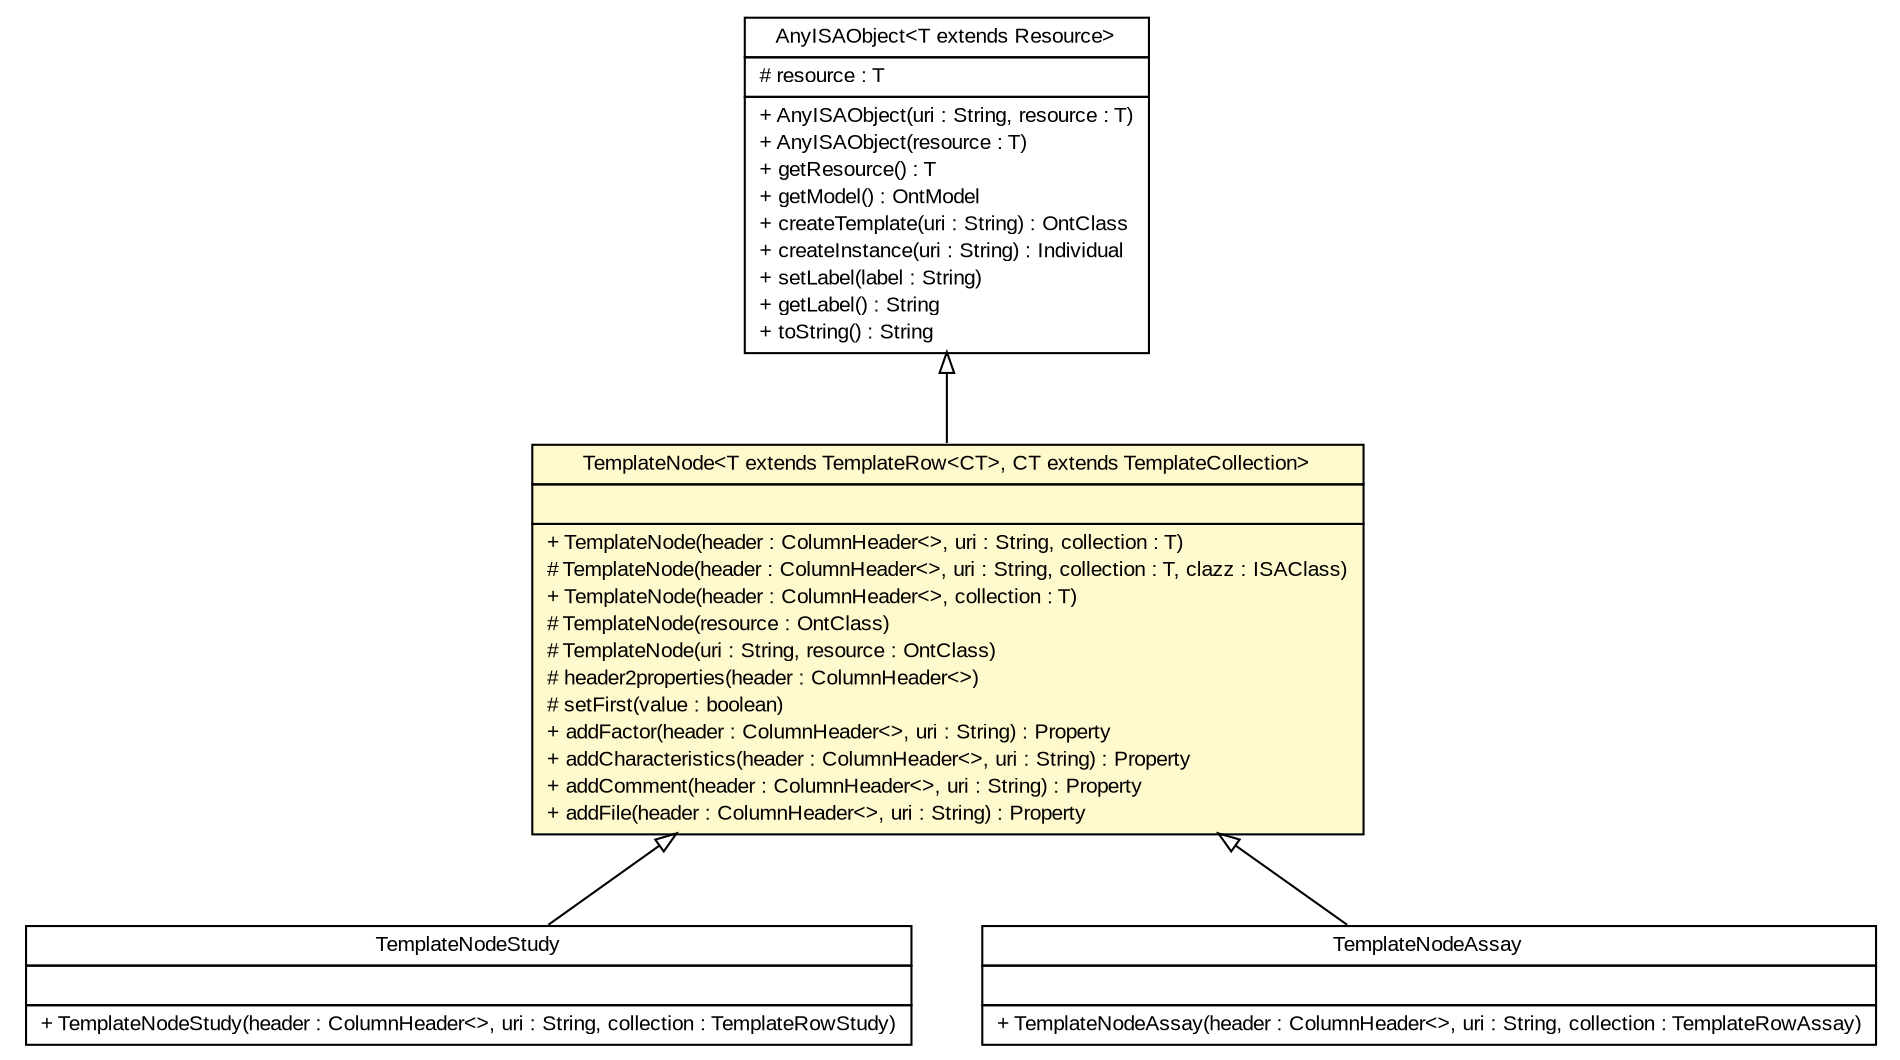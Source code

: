 #!/usr/local/bin/dot
#
# Class diagram 
# Generated by UmlGraph version 4.6 (http://www.spinellis.gr/sw/umlgraph)
#

digraph G {
	edge [fontname="arial",fontsize=10,labelfontname="arial",labelfontsize=10];
	node [fontname="arial",fontsize=10,shape=plaintext];
	// net.toxbank.isa.TemplateNodeStudy
	c258 [label=<<table border="0" cellborder="1" cellspacing="0" cellpadding="2" port="p" href="./TemplateNodeStudy.html">
		<tr><td><table border="0" cellspacing="0" cellpadding="1">
			<tr><td> TemplateNodeStudy </td></tr>
		</table></td></tr>
		<tr><td><table border="0" cellspacing="0" cellpadding="1">
			<tr><td align="left">  </td></tr>
		</table></td></tr>
		<tr><td><table border="0" cellspacing="0" cellpadding="1">
			<tr><td align="left"> + TemplateNodeStudy(header : ColumnHeader&lt;&gt;, uri : String, collection : TemplateRowStudy) </td></tr>
		</table></td></tr>
		</table>>, fontname="arial", fontcolor="black", fontsize=10.0];
	// net.toxbank.isa.TemplateNodeAssay
	c259 [label=<<table border="0" cellborder="1" cellspacing="0" cellpadding="2" port="p" href="./TemplateNodeAssay.html">
		<tr><td><table border="0" cellspacing="0" cellpadding="1">
			<tr><td> TemplateNodeAssay </td></tr>
		</table></td></tr>
		<tr><td><table border="0" cellspacing="0" cellpadding="1">
			<tr><td align="left">  </td></tr>
		</table></td></tr>
		<tr><td><table border="0" cellspacing="0" cellpadding="1">
			<tr><td align="left"> + TemplateNodeAssay(header : ColumnHeader&lt;&gt;, uri : String, collection : TemplateRowAssay) </td></tr>
		</table></td></tr>
		</table>>, fontname="arial", fontcolor="black", fontsize=10.0];
	// net.toxbank.isa.TemplateNode<T extends net.toxbank.isa.TemplateRow<CT>, CT extends net.toxbank.isa.TemplateCollection>
	c260 [label=<<table border="0" cellborder="1" cellspacing="0" cellpadding="2" port="p" bgcolor="lemonChiffon" href="./TemplateNode.html">
		<tr><td><table border="0" cellspacing="0" cellpadding="1">
			<tr><td> TemplateNode&lt;T extends TemplateRow&lt;CT&gt;, CT extends TemplateCollection&gt; </td></tr>
		</table></td></tr>
		<tr><td><table border="0" cellspacing="0" cellpadding="1">
			<tr><td align="left">  </td></tr>
		</table></td></tr>
		<tr><td><table border="0" cellspacing="0" cellpadding="1">
			<tr><td align="left"> + TemplateNode(header : ColumnHeader&lt;&gt;, uri : String, collection : T) </td></tr>
			<tr><td align="left"> # TemplateNode(header : ColumnHeader&lt;&gt;, uri : String, collection : T, clazz : ISAClass) </td></tr>
			<tr><td align="left"> + TemplateNode(header : ColumnHeader&lt;&gt;, collection : T) </td></tr>
			<tr><td align="left"> # TemplateNode(resource : OntClass) </td></tr>
			<tr><td align="left"> # TemplateNode(uri : String, resource : OntClass) </td></tr>
			<tr><td align="left"> # header2properties(header : ColumnHeader&lt;&gt;) </td></tr>
			<tr><td align="left"> # setFirst(value : boolean) </td></tr>
			<tr><td align="left"> + addFactor(header : ColumnHeader&lt;&gt;, uri : String) : Property </td></tr>
			<tr><td align="left"> + addCharacteristics(header : ColumnHeader&lt;&gt;, uri : String) : Property </td></tr>
			<tr><td align="left"> + addComment(header : ColumnHeader&lt;&gt;, uri : String) : Property </td></tr>
			<tr><td align="left"> + addFile(header : ColumnHeader&lt;&gt;, uri : String) : Property </td></tr>
		</table></td></tr>
		</table>>, fontname="arial", fontcolor="black", fontsize=10.0];
	// net.toxbank.isa.AnyISAObject<T extends com.hp.hpl.jena.rdf.model.Resource>
	c274 [label=<<table border="0" cellborder="1" cellspacing="0" cellpadding="2" port="p" href="./AnyISAObject.html">
		<tr><td><table border="0" cellspacing="0" cellpadding="1">
			<tr><td> AnyISAObject&lt;T extends Resource&gt; </td></tr>
		</table></td></tr>
		<tr><td><table border="0" cellspacing="0" cellpadding="1">
			<tr><td align="left"> # resource : T </td></tr>
		</table></td></tr>
		<tr><td><table border="0" cellspacing="0" cellpadding="1">
			<tr><td align="left"> + AnyISAObject(uri : String, resource : T) </td></tr>
			<tr><td align="left"> + AnyISAObject(resource : T) </td></tr>
			<tr><td align="left"> + getResource() : T </td></tr>
			<tr><td align="left"> + getModel() : OntModel </td></tr>
			<tr><td align="left"> + createTemplate(uri : String) : OntClass </td></tr>
			<tr><td align="left"> + createInstance(uri : String) : Individual </td></tr>
			<tr><td align="left"> + setLabel(label : String) </td></tr>
			<tr><td align="left"> + getLabel() : String </td></tr>
			<tr><td align="left"> + toString() : String </td></tr>
		</table></td></tr>
		</table>>, fontname="arial", fontcolor="black", fontsize=10.0];
	//net.toxbank.isa.TemplateNodeStudy extends net.toxbank.isa.TemplateNode<net.toxbank.isa.TemplateRowStudy, net.toxbank.isa.TemplateStudy>
	c260:p -> c258:p [dir=back,arrowtail=empty];
	//net.toxbank.isa.TemplateNodeAssay extends net.toxbank.isa.TemplateNode<net.toxbank.isa.TemplateRowAssay, net.toxbank.isa.TemplateAssay>
	c260:p -> c259:p [dir=back,arrowtail=empty];
	//net.toxbank.isa.TemplateNode<T extends net.toxbank.isa.TemplateRow<CT>, CT extends net.toxbank.isa.TemplateCollection> extends net.toxbank.isa.AnyISAObject<com.hp.hpl.jena.ontology.OntClass>
	c274:p -> c260:p [dir=back,arrowtail=empty];
}

